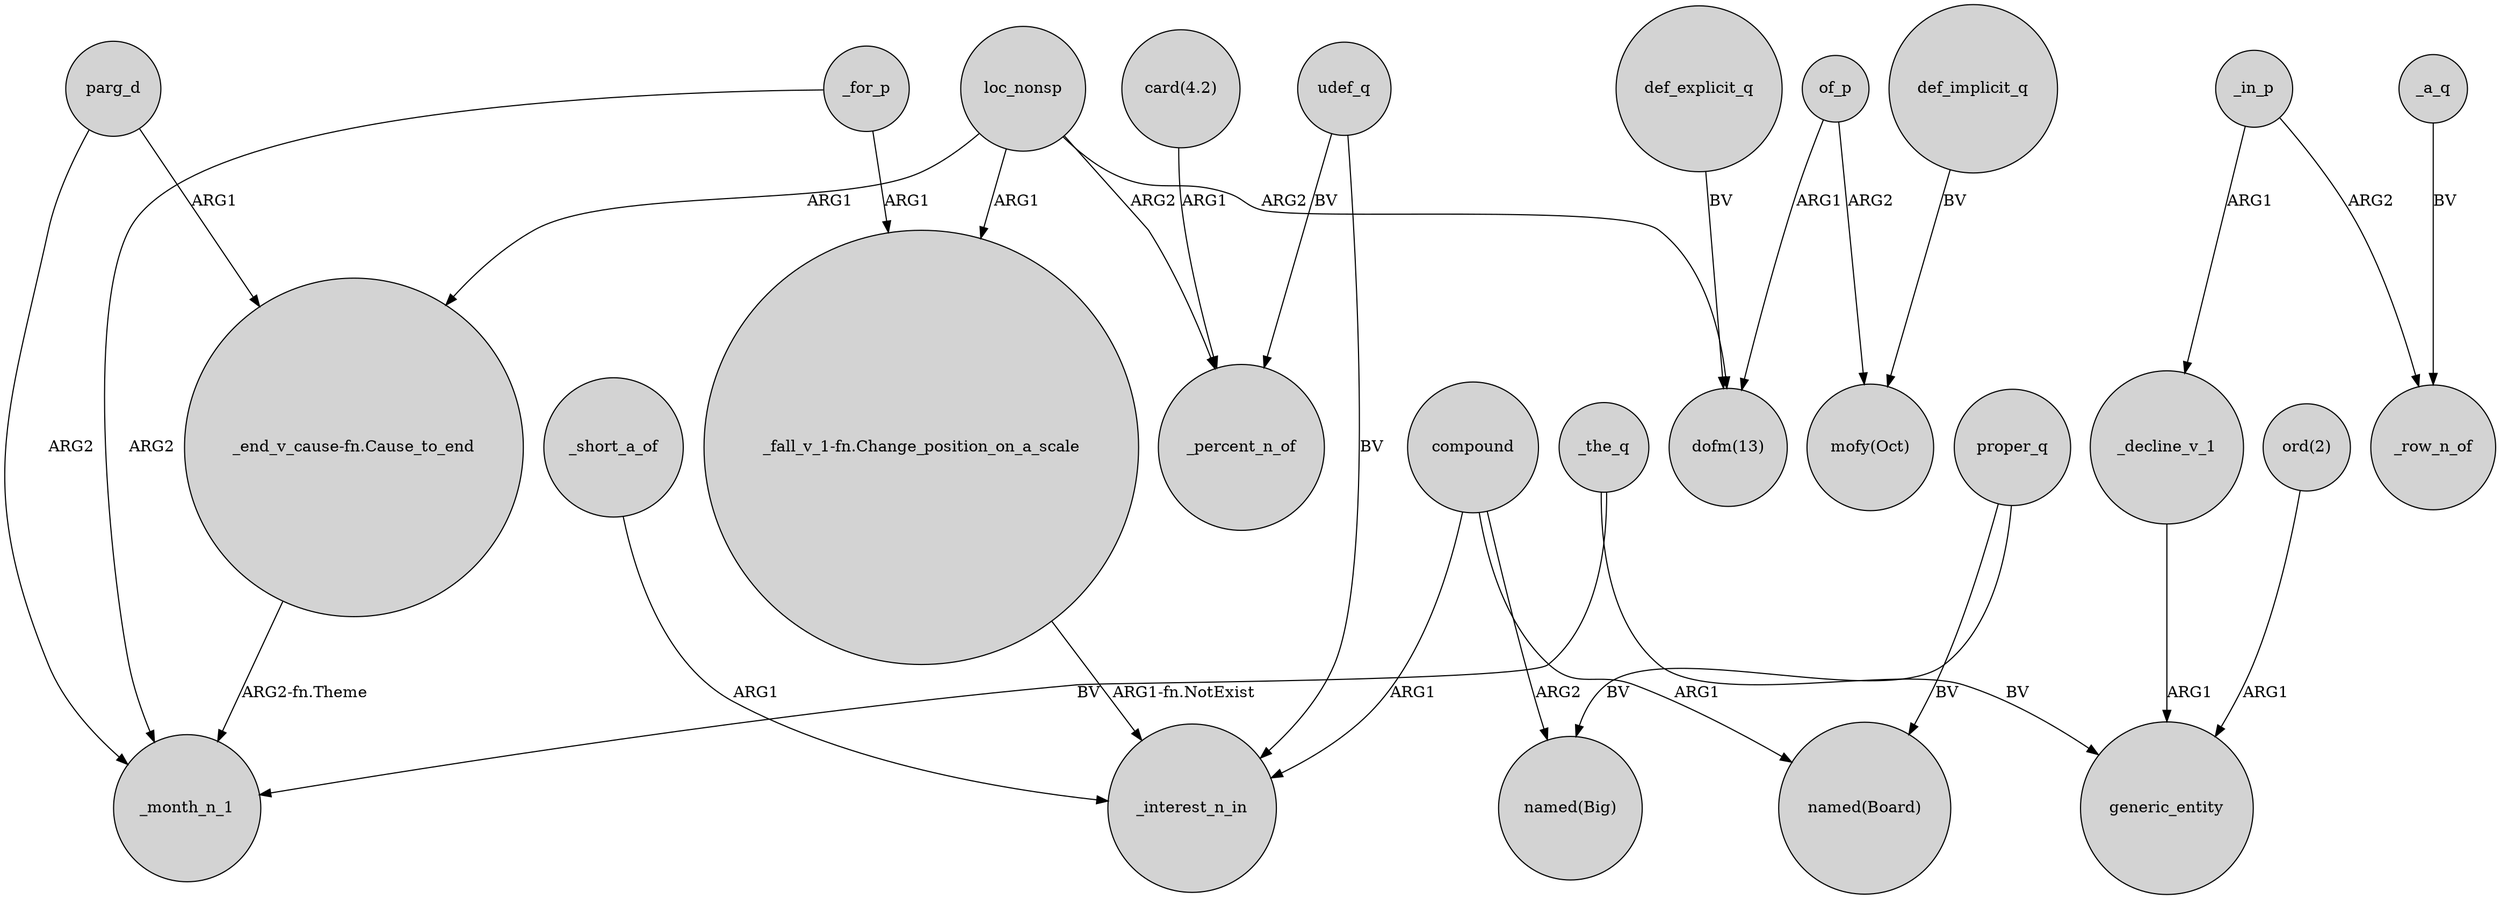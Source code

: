 digraph {
	node [shape=circle style=filled]
	parg_d -> _month_n_1 [label=ARG2]
	of_p -> "dofm(13)" [label=ARG1]
	_for_p -> _month_n_1 [label=ARG2]
	_the_q -> generic_entity [label=BV]
	"_fall_v_1-fn.Change_position_on_a_scale" -> _interest_n_in [label="ARG1-fn.NotExist"]
	def_implicit_q -> "mofy(Oct)" [label=BV]
	_decline_v_1 -> generic_entity [label=ARG1]
	_a_q -> _row_n_of [label=BV]
	of_p -> "mofy(Oct)" [label=ARG2]
	loc_nonsp -> "_fall_v_1-fn.Change_position_on_a_scale" [label=ARG1]
	udef_q -> _interest_n_in [label=BV]
	proper_q -> "named(Board)" [label=BV]
	_for_p -> "_fall_v_1-fn.Change_position_on_a_scale" [label=ARG1]
	"_end_v_cause-fn.Cause_to_end" -> _month_n_1 [label="ARG2-fn.Theme"]
	_in_p -> _decline_v_1 [label=ARG1]
	_the_q -> _month_n_1 [label=BV]
	compound -> "named(Board)" [label=ARG1]
	loc_nonsp -> "dofm(13)" [label=ARG2]
	loc_nonsp -> _percent_n_of [label=ARG2]
	loc_nonsp -> "_end_v_cause-fn.Cause_to_end" [label=ARG1]
	"ord(2)" -> generic_entity [label=ARG1]
	parg_d -> "_end_v_cause-fn.Cause_to_end" [label=ARG1]
	def_explicit_q -> "dofm(13)" [label=BV]
	compound -> _interest_n_in [label=ARG1]
	udef_q -> _percent_n_of [label=BV]
	_in_p -> _row_n_of [label=ARG2]
	compound -> "named(Big)" [label=ARG2]
	_short_a_of -> _interest_n_in [label=ARG1]
	"card(4.2)" -> _percent_n_of [label=ARG1]
	proper_q -> "named(Big)" [label=BV]
}
